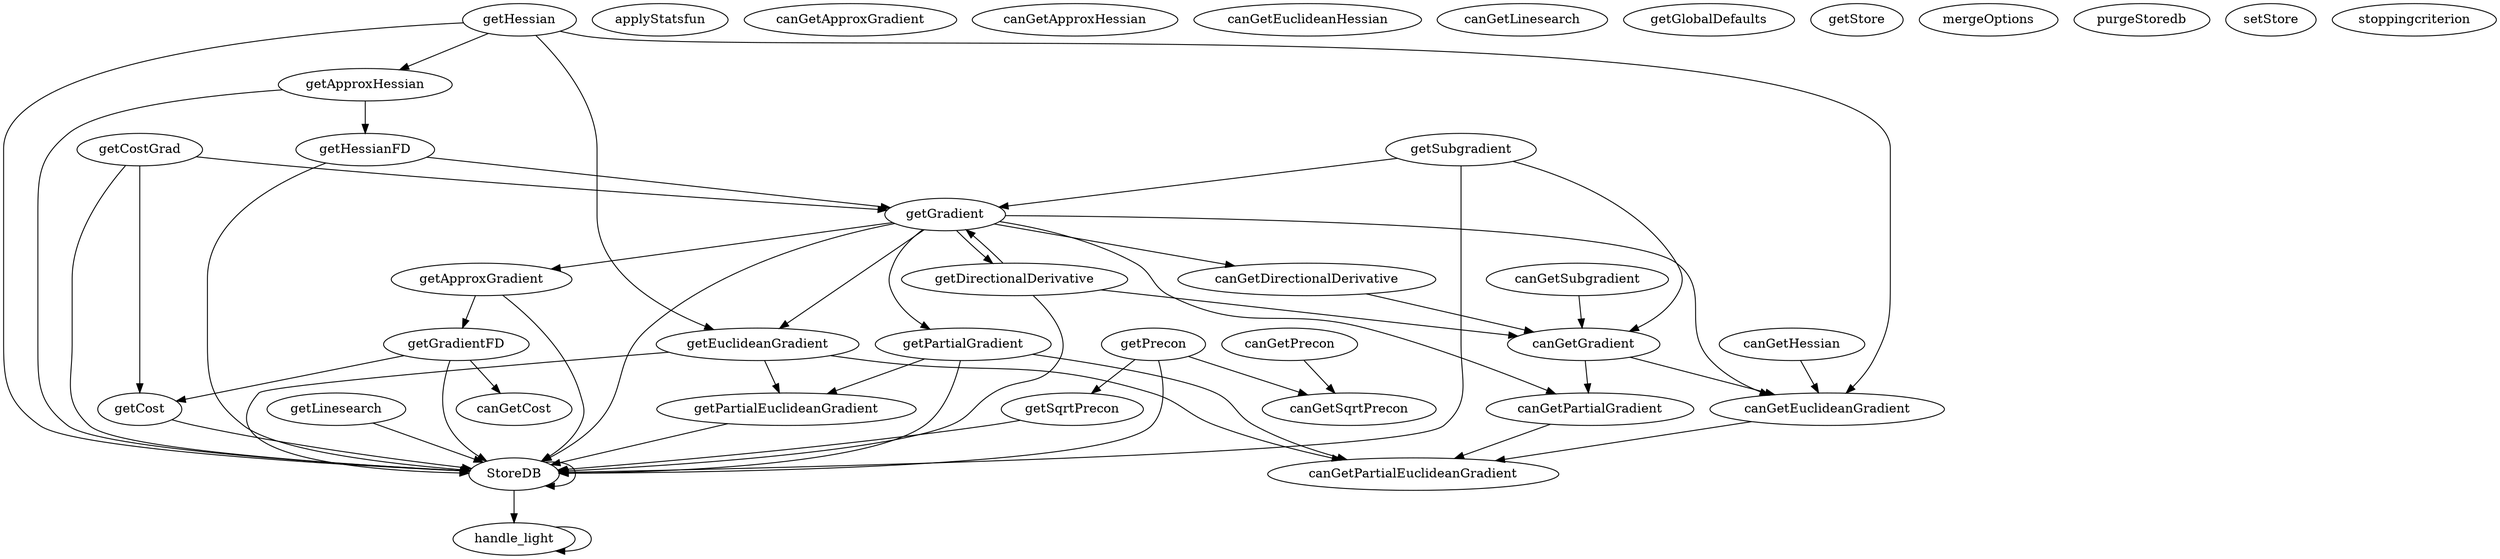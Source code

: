 /* Created by mdot for Matlab */
digraph m2html {
  StoreDB -> StoreDB;
  StoreDB -> handle_light;
  canGetDirectionalDerivative -> canGetGradient;
  canGetEuclideanGradient -> canGetPartialEuclideanGradient;
  canGetGradient -> canGetEuclideanGradient;
  canGetGradient -> canGetPartialGradient;
  canGetHessian -> canGetEuclideanGradient;
  canGetPartialGradient -> canGetPartialEuclideanGradient;
  canGetPrecon -> canGetSqrtPrecon;
  canGetSubgradient -> canGetGradient;
  getApproxGradient -> StoreDB;
  getApproxGradient -> getGradientFD;
  getApproxHessian -> StoreDB;
  getApproxHessian -> getHessianFD;
  getCost -> StoreDB;
  getCostGrad -> StoreDB;
  getCostGrad -> getCost;
  getCostGrad -> getGradient;
  getDirectionalDerivative -> StoreDB;
  getDirectionalDerivative -> canGetGradient;
  getDirectionalDerivative -> getGradient;
  getEuclideanGradient -> StoreDB;
  getEuclideanGradient -> canGetPartialEuclideanGradient;
  getEuclideanGradient -> getPartialEuclideanGradient;
  getGradient -> StoreDB;
  getGradient -> canGetDirectionalDerivative;
  getGradient -> canGetEuclideanGradient;
  getGradient -> canGetPartialGradient;
  getGradient -> getApproxGradient;
  getGradient -> getDirectionalDerivative;
  getGradient -> getEuclideanGradient;
  getGradient -> getPartialGradient;
  getGradientFD -> StoreDB;
  getGradientFD -> canGetCost;
  getGradientFD -> getCost;
  getHessian -> StoreDB;
  getHessian -> canGetEuclideanGradient;
  getHessian -> getApproxHessian;
  getHessian -> getEuclideanGradient;
  getHessianFD -> StoreDB;
  getHessianFD -> getGradient;
  getLinesearch -> StoreDB;
  getPartialEuclideanGradient -> StoreDB;
  getPartialGradient -> StoreDB;
  getPartialGradient -> canGetPartialEuclideanGradient;
  getPartialGradient -> getPartialEuclideanGradient;
  getPrecon -> StoreDB;
  getPrecon -> canGetSqrtPrecon;
  getPrecon -> getSqrtPrecon;
  getSqrtPrecon -> StoreDB;
  getSubgradient -> StoreDB;
  getSubgradient -> canGetGradient;
  getSubgradient -> getGradient;
  handle_light -> handle_light;

  StoreDB [URL="StoreDB.html"];
  applyStatsfun [URL="applyStatsfun.html"];
  canGetApproxGradient [URL="canGetApproxGradient.html"];
  canGetApproxHessian [URL="canGetApproxHessian.html"];
  canGetCost [URL="canGetCost.html"];
  canGetDirectionalDerivative [URL="canGetDirectionalDerivative.html"];
  canGetEuclideanGradient [URL="canGetEuclideanGradient.html"];
  canGetEuclideanHessian [URL="canGetEuclideanHessian.html"];
  canGetGradient [URL="canGetGradient.html"];
  canGetHessian [URL="canGetHessian.html"];
  canGetLinesearch [URL="canGetLinesearch.html"];
  canGetPartialEuclideanGradient [URL="canGetPartialEuclideanGradient.html"];
  canGetPartialGradient [URL="canGetPartialGradient.html"];
  canGetPrecon [URL="canGetPrecon.html"];
  canGetSqrtPrecon [URL="canGetSqrtPrecon.html"];
  canGetSubgradient [URL="canGetSubgradient.html"];
  getApproxGradient [URL="getApproxGradient.html"];
  getApproxHessian [URL="getApproxHessian.html"];
  getCost [URL="getCost.html"];
  getCostGrad [URL="getCostGrad.html"];
  getDirectionalDerivative [URL="getDirectionalDerivative.html"];
  getEuclideanGradient [URL="getEuclideanGradient.html"];
  getGlobalDefaults [URL="getGlobalDefaults.html"];
  getGradient [URL="getGradient.html"];
  getGradientFD [URL="getGradientFD.html"];
  getHessian [URL="getHessian.html"];
  getHessianFD [URL="getHessianFD.html"];
  getLinesearch [URL="getLinesearch.html"];
  getPartialEuclideanGradient [URL="getPartialEuclideanGradient.html"];
  getPartialGradient [URL="getPartialGradient.html"];
  getPrecon [URL="getPrecon.html"];
  getSqrtPrecon [URL="getSqrtPrecon.html"];
  getStore [URL="getStore.html"];
  getSubgradient [URL="getSubgradient.html"];
  handle_light [URL="handle_light.html"];
  mergeOptions [URL="mergeOptions.html"];
  purgeStoredb [URL="purgeStoredb.html"];
  setStore [URL="setStore.html"];
  stoppingcriterion [URL="stoppingcriterion.html"];
}